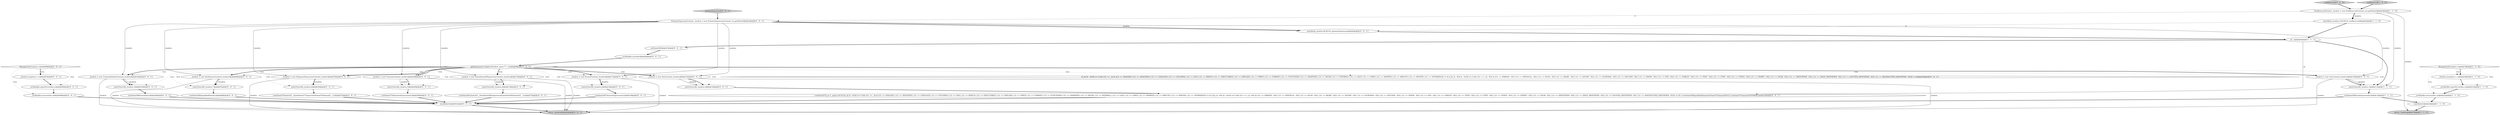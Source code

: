 digraph {
19 [style = filled, label = "_localctx.exception = re@@@87@@@['0', '0', '1']", fillcolor = white, shape = ellipse image = "AAA0AAABBB3BBB"];
38 [style = filled, label = "_errHandler.recover(this,re)@@@89@@@['0', '0', '1']", fillcolor = white, shape = ellipse image = "AAA0AAABBB3BBB"];
1 [style = filled, label = "enterOuterAlt(_localctx,1)@@@11@@@['1', '1', '1']", fillcolor = white, shape = ellipse image = "AAA0AAABBB1BBB"];
5 [style = filled, label = "NonReservedContext _localctx = new NonReservedContext(_ctx,getState())@@@3@@@['1', '1', '0']", fillcolor = white, shape = ellipse image = "AAA0AAABBB1BBB"];
20 [style = filled, label = "RecognitionException re@@@86@@@['0', '0', '1']", fillcolor = white, shape = diamond image = "AAA0AAABBB3BBB"];
24 [style = filled, label = "getInterpreter().adaptivePredict(_input,77,_ctx)@@@9@@@['0', '0', '1']", fillcolor = white, shape = diamond image = "AAA0AAABBB3BBB"];
12 [style = filled, label = "nonReserved['0', '1', '0']", fillcolor = lightgray, shape = diamond image = "AAA0AAABBB2BBB"];
32 [style = filled, label = "enterOuterAlt(_localctx,5)@@@49@@@['0', '0', '1']", fillcolor = white, shape = ellipse image = "AAA0AAABBB3BBB"];
27 [style = filled, label = "(((_la) & ~0x3f) == 0 && ((1L << _la) & ((1L << ANALYZE) | (1L << ANALYZED) | (1L << CATALOGS) | (1L << COLUMNS) | (1L << DAY) | (1L << DEBUG) | (1L << EXECUTABLE) | (1L << EXPLAIN) | (1L << FIRST) | (1L << FORMAT) | (1L << FUNCTIONS) | (1L << GRAPHVIZ) | (1L << HOUR) | (1L << INTERVAL) | (1L << LAST) | (1L << LIMIT) | (1L << MAPPED) | (1L << MINUTE) | (1L << MONTH) | (1L << OPTIMIZED))) != 0) || ((((_la - 65)) & ~0x3f) == 0 && ((1L << (_la - 65)) & ((1L << (PARSED - 65)) | (1L << (PHYSICAL - 65)) | (1L << (PLAN - 65)) | (1L << (RLIKE - 65)) | (1L << (QUERY - 65)) | (1L << (SCHEMAS - 65)) | (1L << (SECOND - 65)) | (1L << (SHOW - 65)) | (1L << (SYS - 65)) | (1L << (TABLES - 65)) | (1L << (TEXT - 65)) | (1L << (TYPE - 65)) | (1L << (TYPES - 65)) | (1L << (VERIFY - 65)) | (1L << (YEAR - 65)) | (1L << (IDENTIFIER - 65)) | (1L << (DIGIT_IDENTIFIER - 65)) | (1L << (QUOTED_IDENTIFIER - 65)) | (1L << (BACKQUOTED_IDENTIFIER - 65)))) != 0)@@@36@@@['0', '0', '1']", fillcolor = white, shape = diamond image = "AAA0AAABBB3BBB"];
35 [style = filled, label = "return _localctx@@@94@@@['0', '0', '1']", fillcolor = lightgray, shape = ellipse image = "AAA0AAABBB3BBB"];
11 [style = filled, label = "_errHandler.recover(this,re)@@@22@@@['1', '1', '0']", fillcolor = white, shape = ellipse image = "AAA0AAABBB1BBB"];
21 [style = filled, label = "_errHandler.sync(this)@@@8@@@['0', '0', '1']", fillcolor = white, shape = ellipse image = "AAA0AAABBB3BBB"];
18 [style = filled, label = "{setState(575)functionExpression()}@@@50@@@['0', '0', '1']", fillcolor = white, shape = ellipse image = "AAA0AAABBB3BBB"];
41 [style = filled, label = "{setState(576)match(T__0)setState(577)query()setState(578)match(T__1)}@@@57@@@['0', '0', '1']", fillcolor = white, shape = ellipse image = "AAA0AAABBB3BBB"];
28 [style = filled, label = "enterRule(_localctx,60,RULE_primaryExpression)@@@4@@@['0', '0', '1']", fillcolor = white, shape = ellipse image = "AAA0AAABBB3BBB"];
15 [style = filled, label = "{setState(572)_la = _input.LA(1)if ((((_la) & ~0x3f) == 0 && ((1L << _la) & ((1L << ANALYZE) | (1L << ANALYZED) | (1L << CATALOGS) | (1L << COLUMNS) | (1L << DAY) | (1L << DEBUG) | (1L << EXECUTABLE) | (1L << EXPLAIN) | (1L << FIRST) | (1L << FORMAT) | (1L << FUNCTIONS) | (1L << GRAPHVIZ) | (1L << HOUR) | (1L << INTERVAL) | (1L << LAST) | (1L << LIMIT) | (1L << MAPPED) | (1L << MINUTE) | (1L << MONTH) | (1L << OPTIMIZED))) != 0) || ((((_la - 65)) & ~0x3f) == 0 && ((1L << (_la - 65)) & ((1L << (PARSED - 65)) | (1L << (PHYSICAL - 65)) | (1L << (PLAN - 65)) | (1L << (RLIKE - 65)) | (1L << (QUERY - 65)) | (1L << (SCHEMAS - 65)) | (1L << (SECOND - 65)) | (1L << (SHOW - 65)) | (1L << (SYS - 65)) | (1L << (TABLES - 65)) | (1L << (TEXT - 65)) | (1L << (TYPE - 65)) | (1L << (TYPES - 65)) | (1L << (VERIFY - 65)) | (1L << (YEAR - 65)) | (1L << (IDENTIFIER - 65)) | (1L << (DIGIT_IDENTIFIER - 65)) | (1L << (QUOTED_IDENTIFIER - 65)) | (1L << (BACKQUOTED_IDENTIFIER - 65)))) != 0)) {{setState(569)qualifiedName()setState(570)match(DOT)}}setState(574)match(ASTERISK)}@@@33@@@['0', '0', '1']", fillcolor = white, shape = ellipse image = "AAA0AAABBB3BBB"];
26 [style = filled, label = "enterOuterAlt(_localctx,4)@@@32@@@['0', '0', '1']", fillcolor = white, shape = ellipse image = "AAA0AAABBB3BBB"];
9 [style = filled, label = "return _localctx@@@27@@@['1', '1', '0']", fillcolor = lightgray, shape = ellipse image = "AAA0AAABBB1BBB"];
40 [style = filled, label = "setState(585)@@@7@@@['0', '0', '1']", fillcolor = white, shape = ellipse image = "AAA0AAABBB3BBB"];
39 [style = filled, label = "_localctx = new StarContext(_localctx)@@@31@@@['0', '0', '1']", fillcolor = white, shape = ellipse image = "AAA0AAABBB3BBB"];
3 [style = filled, label = "_localctx.exception = re@@@20@@@['1', '1', '0']", fillcolor = white, shape = ellipse image = "AAA0AAABBB1BBB"];
45 [style = filled, label = "_localctx = new SubqueryExpressionContext(_localctx)@@@55@@@['0', '0', '1']", fillcolor = white, shape = ellipse image = "AAA0AAABBB3BBB"];
22 [style = filled, label = "primaryExpression['0', '0', '1']", fillcolor = lightgray, shape = diamond image = "AAA0AAABBB3BBB"];
43 [style = filled, label = "enterOuterAlt(_localctx,7)@@@67@@@['0', '0', '1']", fillcolor = white, shape = ellipse image = "AAA0AAABBB3BBB"];
47 [style = filled, label = "enterOuterAlt(_localctx,8)@@@74@@@['0', '0', '1']", fillcolor = white, shape = ellipse image = "AAA0AAABBB3BBB"];
44 [style = filled, label = "{setState(580)qualifiedName()}@@@68@@@['0', '0', '1']", fillcolor = white, shape = ellipse image = "AAA0AAABBB3BBB"];
42 [style = filled, label = "enterOuterAlt(_localctx,2)@@@18@@@['0', '0', '1']", fillcolor = white, shape = ellipse image = "AAA0AAABBB3BBB"];
33 [style = filled, label = "enterOuterAlt(_localctx,6)@@@56@@@['0', '0', '1']", fillcolor = white, shape = ellipse image = "AAA0AAABBB3BBB"];
13 [style = filled, label = "_errHandler.reportError(this,re)@@@88@@@['0', '0', '1']", fillcolor = white, shape = ellipse image = "AAA0AAABBB3BBB"];
8 [style = filled, label = "RecognitionException re@@@19@@@['1', '1', '0']", fillcolor = white, shape = diamond image = "AAA0AAABBB1BBB"];
2 [style = filled, label = "{exitRule()}@@@24@@@['1', '1', '0']", fillcolor = white, shape = ellipse image = "AAA0AAABBB1BBB"];
34 [style = filled, label = "_localctx = new ParenthesizedExpressionContext(_localctx)@@@73@@@['0', '0', '1']", fillcolor = white, shape = ellipse image = "AAA0AAABBB3BBB"];
16 [style = filled, label = "_localctx = new FunctionContext(_localctx)@@@48@@@['0', '0', '1']", fillcolor = white, shape = ellipse image = "AAA0AAABBB3BBB"];
23 [style = filled, label = "_localctx = new CastContext(_localctx)@@@10@@@['0', '0', '1']", fillcolor = white, shape = ellipse image = "AAA0AAABBB3BBB"];
37 [style = filled, label = "{setState(567)extractExpression()}@@@19@@@['0', '0', '1']", fillcolor = white, shape = ellipse image = "AAA0AAABBB3BBB"];
10 [style = filled, label = "{setState(566)castExpression()}@@@12@@@['1', '1', '1']", fillcolor = white, shape = ellipse image = "AAA0AAABBB1BBB"];
17 [style = filled, label = "_localctx = new ExtractContext(_localctx)@@@17@@@['0', '0', '1']", fillcolor = white, shape = ellipse image = "AAA0AAABBB3BBB"];
46 [style = filled, label = "_localctx = new ConstantDefaultContext(_localctx)@@@24@@@['0', '0', '1']", fillcolor = white, shape = ellipse image = "AAA0AAABBB3BBB"];
0 [style = filled, label = "nonReserved['1', '0', '0']", fillcolor = lightgray, shape = diamond image = "AAA0AAABBB1BBB"];
6 [style = filled, label = "_errHandler.reportError(this,re)@@@21@@@['1', '1', '0']", fillcolor = white, shape = ellipse image = "AAA0AAABBB1BBB"];
31 [style = filled, label = "{setState(581)match(T__0)setState(582)expression()setState(583)match(T__1)}@@@75@@@['0', '0', '1']", fillcolor = white, shape = ellipse image = "AAA0AAABBB3BBB"];
30 [style = filled, label = "{setState(568)constant()}@@@26@@@['0', '0', '1']", fillcolor = white, shape = ellipse image = "AAA0AAABBB3BBB"];
14 [style = filled, label = "{exitRule()}@@@91@@@['0', '0', '1']", fillcolor = white, shape = ellipse image = "AAA0AAABBB3BBB"];
36 [style = filled, label = "_localctx = new DereferenceContext(_localctx)@@@66@@@['0', '0', '1']", fillcolor = white, shape = ellipse image = "AAA0AAABBB3BBB"];
29 [style = filled, label = "enterOuterAlt(_localctx,3)@@@25@@@['0', '0', '1']", fillcolor = white, shape = ellipse image = "AAA0AAABBB3BBB"];
4 [style = filled, label = "enterRule(_localctx,104,RULE_nonReserved)@@@4@@@['1', '1', '0']", fillcolor = white, shape = ellipse image = "AAA0AAABBB1BBB"];
7 [style = filled, label = "int _la@@@5@@@['1', '1', '1']", fillcolor = white, shape = ellipse image = "AAA0AAABBB1BBB"];
25 [style = filled, label = "PrimaryExpressionContext _localctx = new PrimaryExpressionContext(_ctx,getState())@@@3@@@['0', '0', '1']", fillcolor = white, shape = ellipse image = "AAA0AAABBB3BBB"];
45->33 [style = bold, label=""];
24->34 [style = dotted, label="true"];
24->47 [style = dotted, label="true"];
13->38 [style = bold, label=""];
3->6 [style = bold, label=""];
46->29 [style = solid, label="_localctx"];
5->1 [style = solid, label="_localctx"];
25->28 [style = bold, label=""];
25->39 [style = solid, label="_localctx"];
7->40 [style = bold, label=""];
24->29 [style = dotted, label="true"];
46->35 [style = solid, label="_localctx"];
7->1 [style = bold, label=""];
24->45 [style = dotted, label="true"];
43->44 [style = bold, label=""];
17->35 [style = solid, label="_localctx"];
39->26 [style = solid, label="_localctx"];
8->11 [style = dotted, label="true"];
24->43 [style = dotted, label="true"];
34->47 [style = solid, label="_localctx"];
1->10 [style = bold, label=""];
24->42 [style = dotted, label="true"];
14->35 [style = bold, label=""];
25->17 [style = solid, label="_localctx"];
6->11 [style = bold, label=""];
34->35 [style = solid, label="_localctx"];
20->38 [style = dotted, label="true"];
5->4 [style = solid, label="_localctx"];
24->45 [style = bold, label=""];
8->3 [style = bold, label=""];
39->35 [style = solid, label="_localctx"];
24->23 [style = dotted, label="true"];
22->25 [style = bold, label=""];
47->31 [style = bold, label=""];
5->25 [style = dashed, label="0"];
24->16 [style = dotted, label="true"];
23->35 [style = solid, label="_localctx"];
25->46 [style = solid, label="_localctx"];
23->1 [style = solid, label="_localctx"];
7->15 [style = solid, label="_la"];
20->19 [style = dotted, label="true"];
30->14 [style = bold, label=""];
41->14 [style = bold, label=""];
31->14 [style = bold, label=""];
10->14 [style = bold, label=""];
16->32 [style = bold, label=""];
4->7 [style = bold, label=""];
24->39 [style = bold, label=""];
36->43 [style = bold, label=""];
4->28 [style = dashed, label="0"];
5->9 [style = solid, label="_localctx"];
24->33 [style = dotted, label="true"];
8->6 [style = dotted, label="true"];
24->17 [style = bold, label=""];
16->35 [style = solid, label="_localctx"];
33->41 [style = bold, label=""];
11->2 [style = bold, label=""];
5->4 [style = bold, label=""];
46->29 [style = bold, label=""];
19->13 [style = bold, label=""];
20->19 [style = bold, label=""];
24->36 [style = dotted, label="true"];
2->9 [style = bold, label=""];
26->15 [style = bold, label=""];
15->14 [style = bold, label=""];
24->16 [style = bold, label=""];
25->45 [style = solid, label="_localctx"];
20->13 [style = dotted, label="true"];
24->1 [style = dotted, label="true"];
45->33 [style = solid, label="_localctx"];
8->3 [style = dotted, label="true"];
18->14 [style = bold, label=""];
25->36 [style = solid, label="_localctx"];
36->43 [style = solid, label="_localctx"];
39->26 [style = bold, label=""];
36->35 [style = solid, label="_localctx"];
17->42 [style = solid, label="_localctx"];
29->30 [style = bold, label=""];
28->7 [style = bold, label=""];
34->47 [style = bold, label=""];
10->2 [style = bold, label=""];
24->34 [style = bold, label=""];
24->23 [style = bold, label=""];
24->26 [style = dotted, label="true"];
38->14 [style = bold, label=""];
16->32 [style = solid, label="_localctx"];
23->1 [style = bold, label=""];
24->36 [style = bold, label=""];
24->39 [style = dotted, label="true"];
42->37 [style = bold, label=""];
21->24 [style = bold, label=""];
40->21 [style = bold, label=""];
25->23 [style = solid, label="_localctx"];
32->18 [style = bold, label=""];
25->28 [style = solid, label="_localctx"];
12->5 [style = bold, label=""];
24->46 [style = dotted, label="true"];
25->34 [style = solid, label="_localctx"];
24->32 [style = dotted, label="true"];
17->42 [style = bold, label=""];
24->27 [style = dotted, label="true"];
44->14 [style = bold, label=""];
0->5 [style = bold, label=""];
24->46 [style = bold, label=""];
24->17 [style = dotted, label="true"];
25->16 [style = solid, label="_localctx"];
45->35 [style = solid, label="_localctx"];
37->14 [style = bold, label=""];
}
